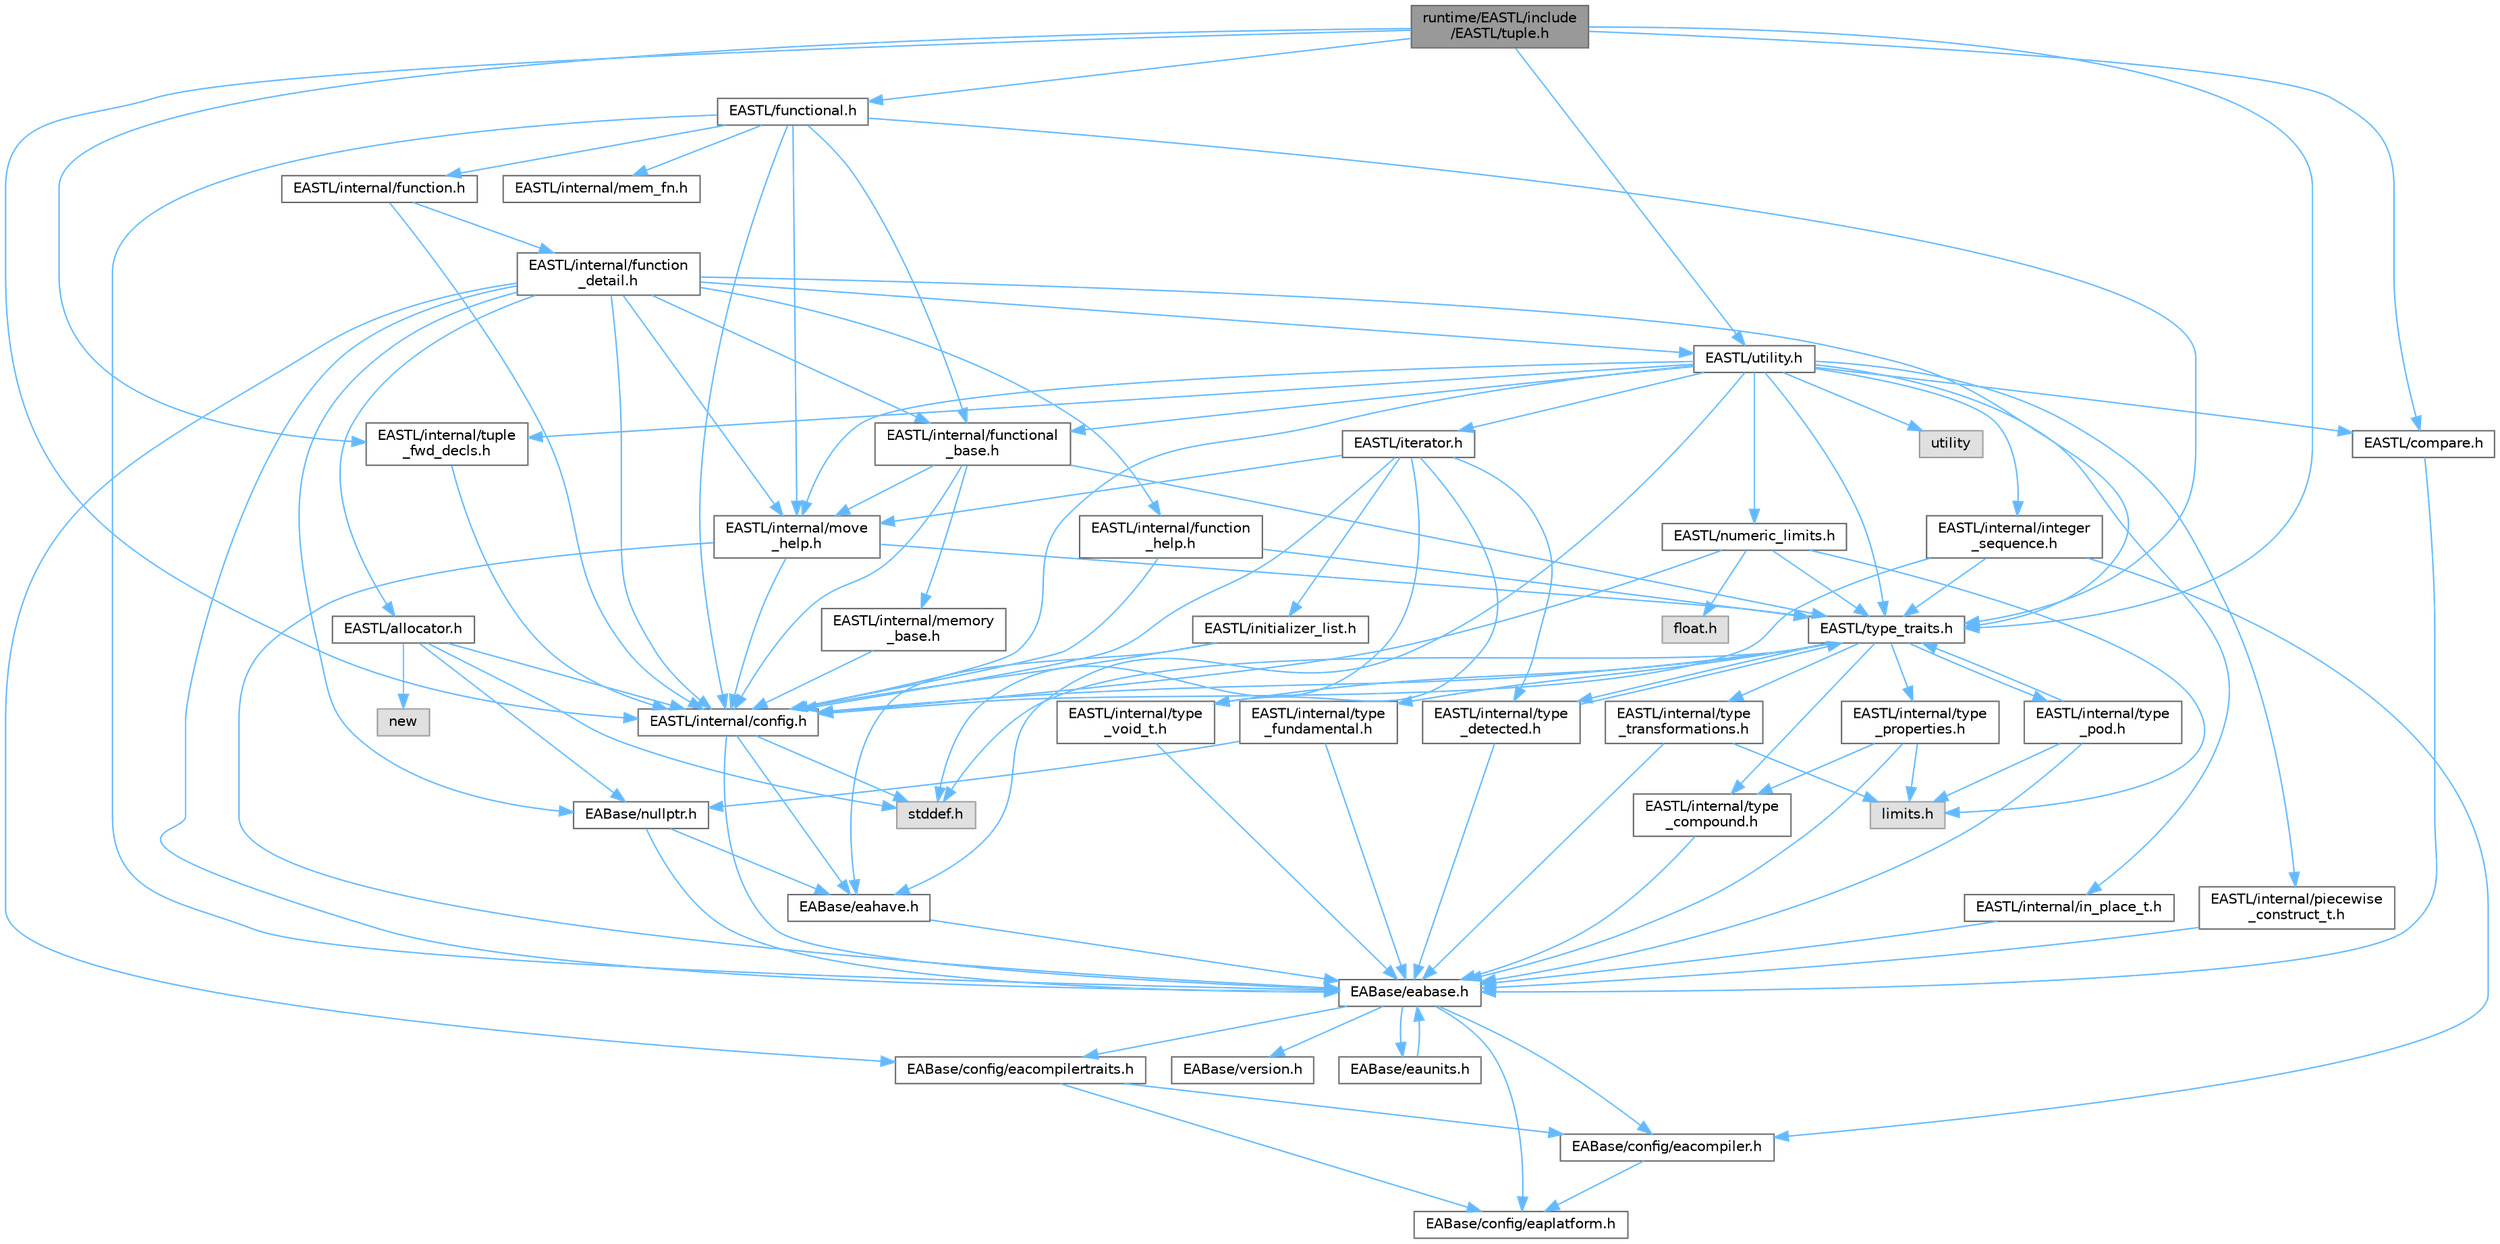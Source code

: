 digraph "runtime/EASTL/include/EASTL/tuple.h"
{
 // LATEX_PDF_SIZE
  bgcolor="transparent";
  edge [fontname=Helvetica,fontsize=10,labelfontname=Helvetica,labelfontsize=10];
  node [fontname=Helvetica,fontsize=10,shape=box,height=0.2,width=0.4];
  Node1 [id="Node000001",label="runtime/EASTL/include\l/EASTL/tuple.h",height=0.2,width=0.4,color="gray40", fillcolor="grey60", style="filled", fontcolor="black",tooltip=" "];
  Node1 -> Node2 [id="edge110_Node000001_Node000002",color="steelblue1",style="solid",tooltip=" "];
  Node2 [id="Node000002",label="EASTL/internal/config.h",height=0.2,width=0.4,color="grey40", fillcolor="white", style="filled",URL="$config_8h.html",tooltip=" "];
  Node2 -> Node3 [id="edge111_Node000002_Node000003",color="steelblue1",style="solid",tooltip=" "];
  Node3 [id="Node000003",label="EABase/eabase.h",height=0.2,width=0.4,color="grey40", fillcolor="white", style="filled",URL="$eabase_8h.html",tooltip=" "];
  Node3 -> Node4 [id="edge112_Node000003_Node000004",color="steelblue1",style="solid",tooltip=" "];
  Node4 [id="Node000004",label="EABase/config/eacompiler.h",height=0.2,width=0.4,color="grey40", fillcolor="white", style="filled",URL="$eacompiler_8h.html",tooltip=" "];
  Node4 -> Node5 [id="edge113_Node000004_Node000005",color="steelblue1",style="solid",tooltip=" "];
  Node5 [id="Node000005",label="EABase/config/eaplatform.h",height=0.2,width=0.4,color="grey40", fillcolor="white", style="filled",URL="$eaplatform_8h.html",tooltip=" "];
  Node3 -> Node6 [id="edge114_Node000003_Node000006",color="steelblue1",style="solid",tooltip=" "];
  Node6 [id="Node000006",label="EABase/config/eacompilertraits.h",height=0.2,width=0.4,color="grey40", fillcolor="white", style="filled",URL="$eacompilertraits_8h.html",tooltip=" "];
  Node6 -> Node5 [id="edge115_Node000006_Node000005",color="steelblue1",style="solid",tooltip=" "];
  Node6 -> Node4 [id="edge116_Node000006_Node000004",color="steelblue1",style="solid",tooltip=" "];
  Node3 -> Node5 [id="edge117_Node000003_Node000005",color="steelblue1",style="solid",tooltip=" "];
  Node3 -> Node7 [id="edge118_Node000003_Node000007",color="steelblue1",style="solid",tooltip=" "];
  Node7 [id="Node000007",label="EABase/version.h",height=0.2,width=0.4,color="grey40", fillcolor="white", style="filled",URL="$_e_a_s_t_l_2packages_2_e_a_base_2include_2_common_2_e_a_base_2version_8h.html",tooltip=" "];
  Node3 -> Node8 [id="edge119_Node000003_Node000008",color="steelblue1",style="solid",tooltip=" "];
  Node8 [id="Node000008",label="EABase/eaunits.h",height=0.2,width=0.4,color="grey40", fillcolor="white", style="filled",URL="$eaunits_8h.html",tooltip=" "];
  Node8 -> Node3 [id="edge120_Node000008_Node000003",color="steelblue1",style="solid",tooltip=" "];
  Node2 -> Node9 [id="edge121_Node000002_Node000009",color="steelblue1",style="solid",tooltip=" "];
  Node9 [id="Node000009",label="EABase/eahave.h",height=0.2,width=0.4,color="grey40", fillcolor="white", style="filled",URL="$eahave_8h.html",tooltip=" "];
  Node9 -> Node3 [id="edge122_Node000009_Node000003",color="steelblue1",style="solid",tooltip=" "];
  Node2 -> Node10 [id="edge123_Node000002_Node000010",color="steelblue1",style="solid",tooltip=" "];
  Node10 [id="Node000010",label="stddef.h",height=0.2,width=0.4,color="grey60", fillcolor="#E0E0E0", style="filled",tooltip=" "];
  Node1 -> Node11 [id="edge124_Node000001_Node000011",color="steelblue1",style="solid",tooltip=" "];
  Node11 [id="Node000011",label="EASTL/compare.h",height=0.2,width=0.4,color="grey40", fillcolor="white", style="filled",URL="$compare_8h.html",tooltip=" "];
  Node11 -> Node3 [id="edge125_Node000011_Node000003",color="steelblue1",style="solid",tooltip=" "];
  Node1 -> Node12 [id="edge126_Node000001_Node000012",color="steelblue1",style="solid",tooltip=" "];
  Node12 [id="Node000012",label="EASTL/functional.h",height=0.2,width=0.4,color="grey40", fillcolor="white", style="filled",URL="$_e_a_s_t_l_2include_2_e_a_s_t_l_2functional_8h.html",tooltip=" "];
  Node12 -> Node3 [id="edge127_Node000012_Node000003",color="steelblue1",style="solid",tooltip=" "];
  Node12 -> Node2 [id="edge128_Node000012_Node000002",color="steelblue1",style="solid",tooltip=" "];
  Node12 -> Node13 [id="edge129_Node000012_Node000013",color="steelblue1",style="solid",tooltip=" "];
  Node13 [id="Node000013",label="EASTL/internal/move\l_help.h",height=0.2,width=0.4,color="grey40", fillcolor="white", style="filled",URL="$move__help_8h.html",tooltip=" "];
  Node13 -> Node3 [id="edge130_Node000013_Node000003",color="steelblue1",style="solid",tooltip=" "];
  Node13 -> Node2 [id="edge131_Node000013_Node000002",color="steelblue1",style="solid",tooltip=" "];
  Node13 -> Node14 [id="edge132_Node000013_Node000014",color="steelblue1",style="solid",tooltip=" "];
  Node14 [id="Node000014",label="EASTL/type_traits.h",height=0.2,width=0.4,color="grey40", fillcolor="white", style="filled",URL="$_e_a_s_t_l_2include_2_e_a_s_t_l_2type__traits_8h.html",tooltip=" "];
  Node14 -> Node2 [id="edge133_Node000014_Node000002",color="steelblue1",style="solid",tooltip=" "];
  Node14 -> Node10 [id="edge134_Node000014_Node000010",color="steelblue1",style="solid",tooltip=" "];
  Node14 -> Node15 [id="edge135_Node000014_Node000015",color="steelblue1",style="solid",tooltip=" "];
  Node15 [id="Node000015",label="EASTL/internal/type\l_fundamental.h",height=0.2,width=0.4,color="grey40", fillcolor="white", style="filled",URL="$type__fundamental_8h.html",tooltip=" "];
  Node15 -> Node3 [id="edge136_Node000015_Node000003",color="steelblue1",style="solid",tooltip=" "];
  Node15 -> Node16 [id="edge137_Node000015_Node000016",color="steelblue1",style="solid",tooltip=" "];
  Node16 [id="Node000016",label="EABase/nullptr.h",height=0.2,width=0.4,color="grey40", fillcolor="white", style="filled",URL="$nullptr_8h.html",tooltip=" "];
  Node16 -> Node3 [id="edge138_Node000016_Node000003",color="steelblue1",style="solid",tooltip=" "];
  Node16 -> Node9 [id="edge139_Node000016_Node000009",color="steelblue1",style="solid",tooltip=" "];
  Node14 -> Node17 [id="edge140_Node000014_Node000017",color="steelblue1",style="solid",tooltip=" "];
  Node17 [id="Node000017",label="EASTL/internal/type\l_transformations.h",height=0.2,width=0.4,color="grey40", fillcolor="white", style="filled",URL="$type__transformations_8h.html",tooltip=" "];
  Node17 -> Node3 [id="edge141_Node000017_Node000003",color="steelblue1",style="solid",tooltip=" "];
  Node17 -> Node18 [id="edge142_Node000017_Node000018",color="steelblue1",style="solid",tooltip=" "];
  Node18 [id="Node000018",label="limits.h",height=0.2,width=0.4,color="grey60", fillcolor="#E0E0E0", style="filled",tooltip=" "];
  Node14 -> Node19 [id="edge143_Node000014_Node000019",color="steelblue1",style="solid",tooltip=" "];
  Node19 [id="Node000019",label="EASTL/internal/type\l_void_t.h",height=0.2,width=0.4,color="grey40", fillcolor="white", style="filled",URL="$type__void__t_8h.html",tooltip=" "];
  Node19 -> Node3 [id="edge144_Node000019_Node000003",color="steelblue1",style="solid",tooltip=" "];
  Node14 -> Node20 [id="edge145_Node000014_Node000020",color="steelblue1",style="solid",tooltip=" "];
  Node20 [id="Node000020",label="EASTL/internal/type\l_properties.h",height=0.2,width=0.4,color="grey40", fillcolor="white", style="filled",URL="$type__properties_8h.html",tooltip=" "];
  Node20 -> Node3 [id="edge146_Node000020_Node000003",color="steelblue1",style="solid",tooltip=" "];
  Node20 -> Node18 [id="edge147_Node000020_Node000018",color="steelblue1",style="solid",tooltip=" "];
  Node20 -> Node21 [id="edge148_Node000020_Node000021",color="steelblue1",style="solid",tooltip=" "];
  Node21 [id="Node000021",label="EASTL/internal/type\l_compound.h",height=0.2,width=0.4,color="grey40", fillcolor="white", style="filled",URL="$type__compound_8h.html",tooltip=" "];
  Node21 -> Node3 [id="edge149_Node000021_Node000003",color="steelblue1",style="solid",tooltip=" "];
  Node14 -> Node21 [id="edge150_Node000014_Node000021",color="steelblue1",style="solid",tooltip=" "];
  Node14 -> Node22 [id="edge151_Node000014_Node000022",color="steelblue1",style="solid",tooltip=" "];
  Node22 [id="Node000022",label="EASTL/internal/type\l_pod.h",height=0.2,width=0.4,color="grey40", fillcolor="white", style="filled",URL="$type__pod_8h.html",tooltip=" "];
  Node22 -> Node3 [id="edge152_Node000022_Node000003",color="steelblue1",style="solid",tooltip=" "];
  Node22 -> Node18 [id="edge153_Node000022_Node000018",color="steelblue1",style="solid",tooltip=" "];
  Node22 -> Node14 [id="edge154_Node000022_Node000014",color="steelblue1",style="solid",tooltip=" "];
  Node14 -> Node23 [id="edge155_Node000014_Node000023",color="steelblue1",style="solid",tooltip=" "];
  Node23 [id="Node000023",label="EASTL/internal/type\l_detected.h",height=0.2,width=0.4,color="grey40", fillcolor="white", style="filled",URL="$type__detected_8h.html",tooltip=" "];
  Node23 -> Node3 [id="edge156_Node000023_Node000003",color="steelblue1",style="solid",tooltip=" "];
  Node23 -> Node14 [id="edge157_Node000023_Node000014",color="steelblue1",style="solid",tooltip=" "];
  Node12 -> Node14 [id="edge158_Node000012_Node000014",color="steelblue1",style="solid",tooltip=" "];
  Node12 -> Node24 [id="edge159_Node000012_Node000024",color="steelblue1",style="solid",tooltip=" "];
  Node24 [id="Node000024",label="EASTL/internal/functional\l_base.h",height=0.2,width=0.4,color="grey40", fillcolor="white", style="filled",URL="$functional__base_8h.html",tooltip=" "];
  Node24 -> Node2 [id="edge160_Node000024_Node000002",color="steelblue1",style="solid",tooltip=" "];
  Node24 -> Node25 [id="edge161_Node000024_Node000025",color="steelblue1",style="solid",tooltip=" "];
  Node25 [id="Node000025",label="EASTL/internal/memory\l_base.h",height=0.2,width=0.4,color="grey40", fillcolor="white", style="filled",URL="$memory__base_8h.html",tooltip=" "];
  Node25 -> Node2 [id="edge162_Node000025_Node000002",color="steelblue1",style="solid",tooltip=" "];
  Node24 -> Node13 [id="edge163_Node000024_Node000013",color="steelblue1",style="solid",tooltip=" "];
  Node24 -> Node14 [id="edge164_Node000024_Node000014",color="steelblue1",style="solid",tooltip=" "];
  Node12 -> Node26 [id="edge165_Node000012_Node000026",color="steelblue1",style="solid",tooltip=" "];
  Node26 [id="Node000026",label="EASTL/internal/mem_fn.h",height=0.2,width=0.4,color="grey40", fillcolor="white", style="filled",URL="$mem__fn_8h.html",tooltip=" "];
  Node12 -> Node27 [id="edge166_Node000012_Node000027",color="steelblue1",style="solid",tooltip=" "];
  Node27 [id="Node000027",label="EASTL/internal/function.h",height=0.2,width=0.4,color="grey40", fillcolor="white", style="filled",URL="$_e_a_s_t_l_2include_2_e_a_s_t_l_2internal_2function_8h.html",tooltip=" "];
  Node27 -> Node2 [id="edge167_Node000027_Node000002",color="steelblue1",style="solid",tooltip=" "];
  Node27 -> Node28 [id="edge168_Node000027_Node000028",color="steelblue1",style="solid",tooltip=" "];
  Node28 [id="Node000028",label="EASTL/internal/function\l_detail.h",height=0.2,width=0.4,color="grey40", fillcolor="white", style="filled",URL="$function__detail_8h.html",tooltip=" "];
  Node28 -> Node6 [id="edge169_Node000028_Node000006",color="steelblue1",style="solid",tooltip=" "];
  Node28 -> Node3 [id="edge170_Node000028_Node000003",color="steelblue1",style="solid",tooltip=" "];
  Node28 -> Node16 [id="edge171_Node000028_Node000016",color="steelblue1",style="solid",tooltip=" "];
  Node28 -> Node29 [id="edge172_Node000028_Node000029",color="steelblue1",style="solid",tooltip=" "];
  Node29 [id="Node000029",label="EASTL/allocator.h",height=0.2,width=0.4,color="grey40", fillcolor="white", style="filled",URL="$allocator_8h.html",tooltip=" "];
  Node29 -> Node2 [id="edge173_Node000029_Node000002",color="steelblue1",style="solid",tooltip=" "];
  Node29 -> Node16 [id="edge174_Node000029_Node000016",color="steelblue1",style="solid",tooltip=" "];
  Node29 -> Node10 [id="edge175_Node000029_Node000010",color="steelblue1",style="solid",tooltip=" "];
  Node29 -> Node30 [id="edge176_Node000029_Node000030",color="steelblue1",style="solid",tooltip=" "];
  Node30 [id="Node000030",label="new",height=0.2,width=0.4,color="grey60", fillcolor="#E0E0E0", style="filled",tooltip=" "];
  Node28 -> Node2 [id="edge177_Node000028_Node000002",color="steelblue1",style="solid",tooltip=" "];
  Node28 -> Node31 [id="edge178_Node000028_Node000031",color="steelblue1",style="solid",tooltip=" "];
  Node31 [id="Node000031",label="EASTL/internal/function\l_help.h",height=0.2,width=0.4,color="grey40", fillcolor="white", style="filled",URL="$function__help_8h.html",tooltip=" "];
  Node31 -> Node2 [id="edge179_Node000031_Node000002",color="steelblue1",style="solid",tooltip=" "];
  Node31 -> Node14 [id="edge180_Node000031_Node000014",color="steelblue1",style="solid",tooltip=" "];
  Node28 -> Node24 [id="edge181_Node000028_Node000024",color="steelblue1",style="solid",tooltip=" "];
  Node28 -> Node13 [id="edge182_Node000028_Node000013",color="steelblue1",style="solid",tooltip=" "];
  Node28 -> Node14 [id="edge183_Node000028_Node000014",color="steelblue1",style="solid",tooltip=" "];
  Node28 -> Node32 [id="edge184_Node000028_Node000032",color="steelblue1",style="solid",tooltip=" "];
  Node32 [id="Node000032",label="EASTL/utility.h",height=0.2,width=0.4,color="grey40", fillcolor="white", style="filled",URL="$_e_a_s_t_l_2include_2_e_a_s_t_l_2utility_8h.html",tooltip=" "];
  Node32 -> Node2 [id="edge185_Node000032_Node000002",color="steelblue1",style="solid",tooltip=" "];
  Node32 -> Node14 [id="edge186_Node000032_Node000014",color="steelblue1",style="solid",tooltip=" "];
  Node32 -> Node33 [id="edge187_Node000032_Node000033",color="steelblue1",style="solid",tooltip=" "];
  Node33 [id="Node000033",label="EASTL/iterator.h",height=0.2,width=0.4,color="grey40", fillcolor="white", style="filled",URL="$_e_a_s_t_l_2include_2_e_a_s_t_l_2iterator_8h.html",tooltip=" "];
  Node33 -> Node2 [id="edge188_Node000033_Node000002",color="steelblue1",style="solid",tooltip=" "];
  Node33 -> Node13 [id="edge189_Node000033_Node000013",color="steelblue1",style="solid",tooltip=" "];
  Node33 -> Node23 [id="edge190_Node000033_Node000023",color="steelblue1",style="solid",tooltip=" "];
  Node33 -> Node19 [id="edge191_Node000033_Node000019",color="steelblue1",style="solid",tooltip=" "];
  Node33 -> Node34 [id="edge192_Node000033_Node000034",color="steelblue1",style="solid",tooltip=" "];
  Node34 [id="Node000034",label="EASTL/initializer_list.h",height=0.2,width=0.4,color="grey40", fillcolor="white", style="filled",URL="$initializer__list_8h.html",tooltip=" "];
  Node34 -> Node2 [id="edge193_Node000034_Node000002",color="steelblue1",style="solid",tooltip=" "];
  Node34 -> Node9 [id="edge194_Node000034_Node000009",color="steelblue1",style="solid",tooltip=" "];
  Node33 -> Node10 [id="edge195_Node000033_Node000010",color="steelblue1",style="solid",tooltip=" "];
  Node32 -> Node35 [id="edge196_Node000032_Node000035",color="steelblue1",style="solid",tooltip=" "];
  Node35 [id="Node000035",label="EASTL/numeric_limits.h",height=0.2,width=0.4,color="grey40", fillcolor="white", style="filled",URL="$numeric__limits_8h.html",tooltip=" "];
  Node35 -> Node2 [id="edge197_Node000035_Node000002",color="steelblue1",style="solid",tooltip=" "];
  Node35 -> Node14 [id="edge198_Node000035_Node000014",color="steelblue1",style="solid",tooltip=" "];
  Node35 -> Node18 [id="edge199_Node000035_Node000018",color="steelblue1",style="solid",tooltip=" "];
  Node35 -> Node36 [id="edge200_Node000035_Node000036",color="steelblue1",style="solid",tooltip=" "];
  Node36 [id="Node000036",label="float.h",height=0.2,width=0.4,color="grey60", fillcolor="#E0E0E0", style="filled",tooltip=" "];
  Node32 -> Node11 [id="edge201_Node000032_Node000011",color="steelblue1",style="solid",tooltip=" "];
  Node32 -> Node24 [id="edge202_Node000032_Node000024",color="steelblue1",style="solid",tooltip=" "];
  Node32 -> Node13 [id="edge203_Node000032_Node000013",color="steelblue1",style="solid",tooltip=" "];
  Node32 -> Node9 [id="edge204_Node000032_Node000009",color="steelblue1",style="solid",tooltip=" "];
  Node32 -> Node37 [id="edge205_Node000032_Node000037",color="steelblue1",style="solid",tooltip=" "];
  Node37 [id="Node000037",label="EASTL/internal/integer\l_sequence.h",height=0.2,width=0.4,color="grey40", fillcolor="white", style="filled",URL="$integer__sequence_8h.html",tooltip=" "];
  Node37 -> Node4 [id="edge206_Node000037_Node000004",color="steelblue1",style="solid",tooltip=" "];
  Node37 -> Node2 [id="edge207_Node000037_Node000002",color="steelblue1",style="solid",tooltip=" "];
  Node37 -> Node14 [id="edge208_Node000037_Node000014",color="steelblue1",style="solid",tooltip=" "];
  Node32 -> Node38 [id="edge209_Node000032_Node000038",color="steelblue1",style="solid",tooltip=" "];
  Node38 [id="Node000038",label="EASTL/internal/tuple\l_fwd_decls.h",height=0.2,width=0.4,color="grey40", fillcolor="white", style="filled",URL="$tuple__fwd__decls_8h.html",tooltip=" "];
  Node38 -> Node2 [id="edge210_Node000038_Node000002",color="steelblue1",style="solid",tooltip=" "];
  Node32 -> Node39 [id="edge211_Node000032_Node000039",color="steelblue1",style="solid",tooltip=" "];
  Node39 [id="Node000039",label="EASTL/internal/in_place_t.h",height=0.2,width=0.4,color="grey40", fillcolor="white", style="filled",URL="$in__place__t_8h.html",tooltip=" "];
  Node39 -> Node3 [id="edge212_Node000039_Node000003",color="steelblue1",style="solid",tooltip=" "];
  Node32 -> Node40 [id="edge213_Node000032_Node000040",color="steelblue1",style="solid",tooltip=" "];
  Node40 [id="Node000040",label="EASTL/internal/piecewise\l_construct_t.h",height=0.2,width=0.4,color="grey40", fillcolor="white", style="filled",URL="$piecewise__construct__t_8h.html",tooltip=" "];
  Node40 -> Node3 [id="edge214_Node000040_Node000003",color="steelblue1",style="solid",tooltip=" "];
  Node32 -> Node41 [id="edge215_Node000032_Node000041",color="steelblue1",style="solid",tooltip=" "];
  Node41 [id="Node000041",label="utility",height=0.2,width=0.4,color="grey60", fillcolor="#E0E0E0", style="filled",tooltip=" "];
  Node1 -> Node14 [id="edge216_Node000001_Node000014",color="steelblue1",style="solid",tooltip=" "];
  Node1 -> Node32 [id="edge217_Node000001_Node000032",color="steelblue1",style="solid",tooltip=" "];
  Node1 -> Node38 [id="edge218_Node000001_Node000038",color="steelblue1",style="solid",tooltip=" "];
}
